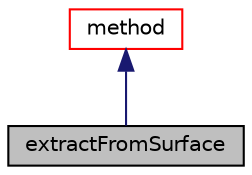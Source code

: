 digraph "extractFromSurface"
{
  bgcolor="transparent";
  edge [fontname="Helvetica",fontsize="10",labelfontname="Helvetica",labelfontsize="10"];
  node [fontname="Helvetica",fontsize="10",shape=record];
  Node1 [label="extractFromSurface",height=0.2,width=0.4,color="black", fillcolor="grey75", style="filled" fontcolor="black"];
  Node2 -> Node1 [dir="back",color="midnightblue",fontsize="10",style="solid",fontname="Helvetica"];
  Node2 [label="method",height=0.2,width=0.4,color="red",URL="$classFoam_1_1surfaceFeaturesExtraction_1_1method.html",tooltip="Abstract base for run-time selectable surface feature extraction methods. "];
}

